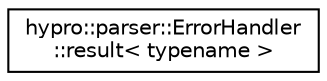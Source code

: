 digraph "Graphical Class Hierarchy"
{
  edge [fontname="Helvetica",fontsize="10",labelfontname="Helvetica",labelfontsize="10"];
  node [fontname="Helvetica",fontsize="10",shape=record];
  rankdir="LR";
  Node1 [label="hypro::parser::ErrorHandler\l::result\< typename \>",height=0.2,width=0.4,color="black", fillcolor="white", style="filled",URL="$structhypro_1_1parser_1_1ErrorHandler_1_1result.html"];
}
